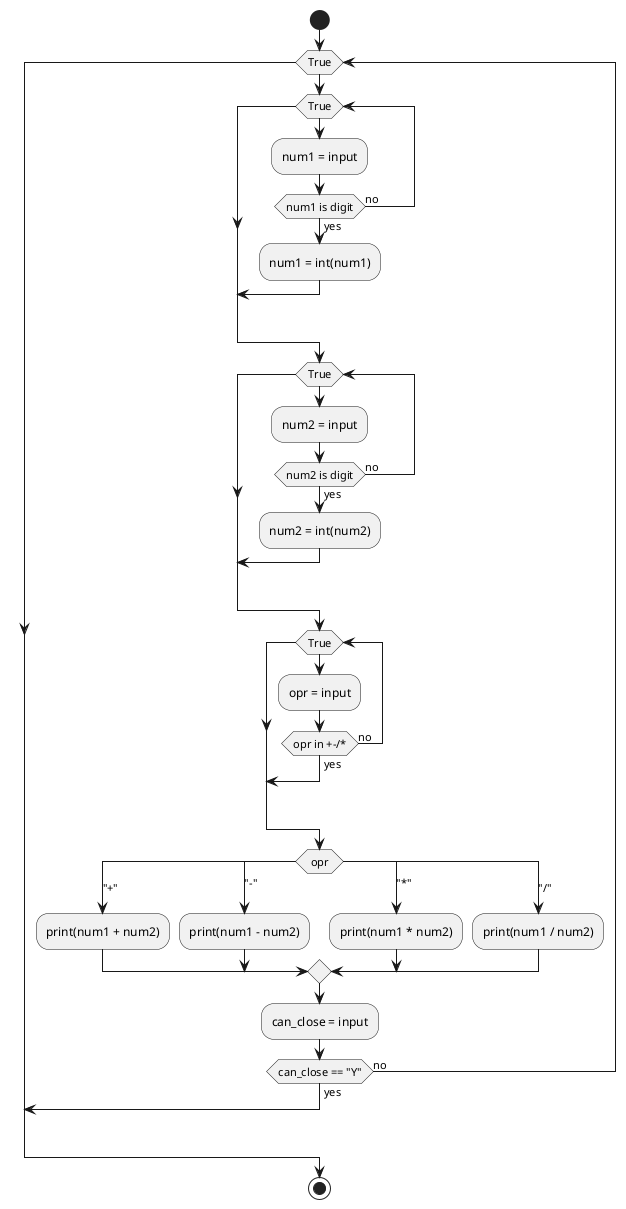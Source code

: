 @startuml

start
while (True)

while (True)

:num1 = input;

if (num1 is digit) then (yes)
:num1 = int(num1);
break
else (no)
endif

endwhile

while (True)

:num2 = input;

if (num2 is digit) then (yes)
:num2 = int(num2);
break
else (no)
endif

endwhile

while (True)

:opr = input;

if (opr in +-/*) then (yes)
break
else (no)
endif

endwhile

switch (opr)
case ("+")
    :print(num1 + num2);
case ("-")
    :print(num1 - num2);
case ("*")
    :print(num1 * num2);
case ("/")
    :print(num1 / num2);
endswitch 

:can_close = input;

if (can_close == "Y") then (yes)
break
else (no)
endif
endwhile

stop



@enduml